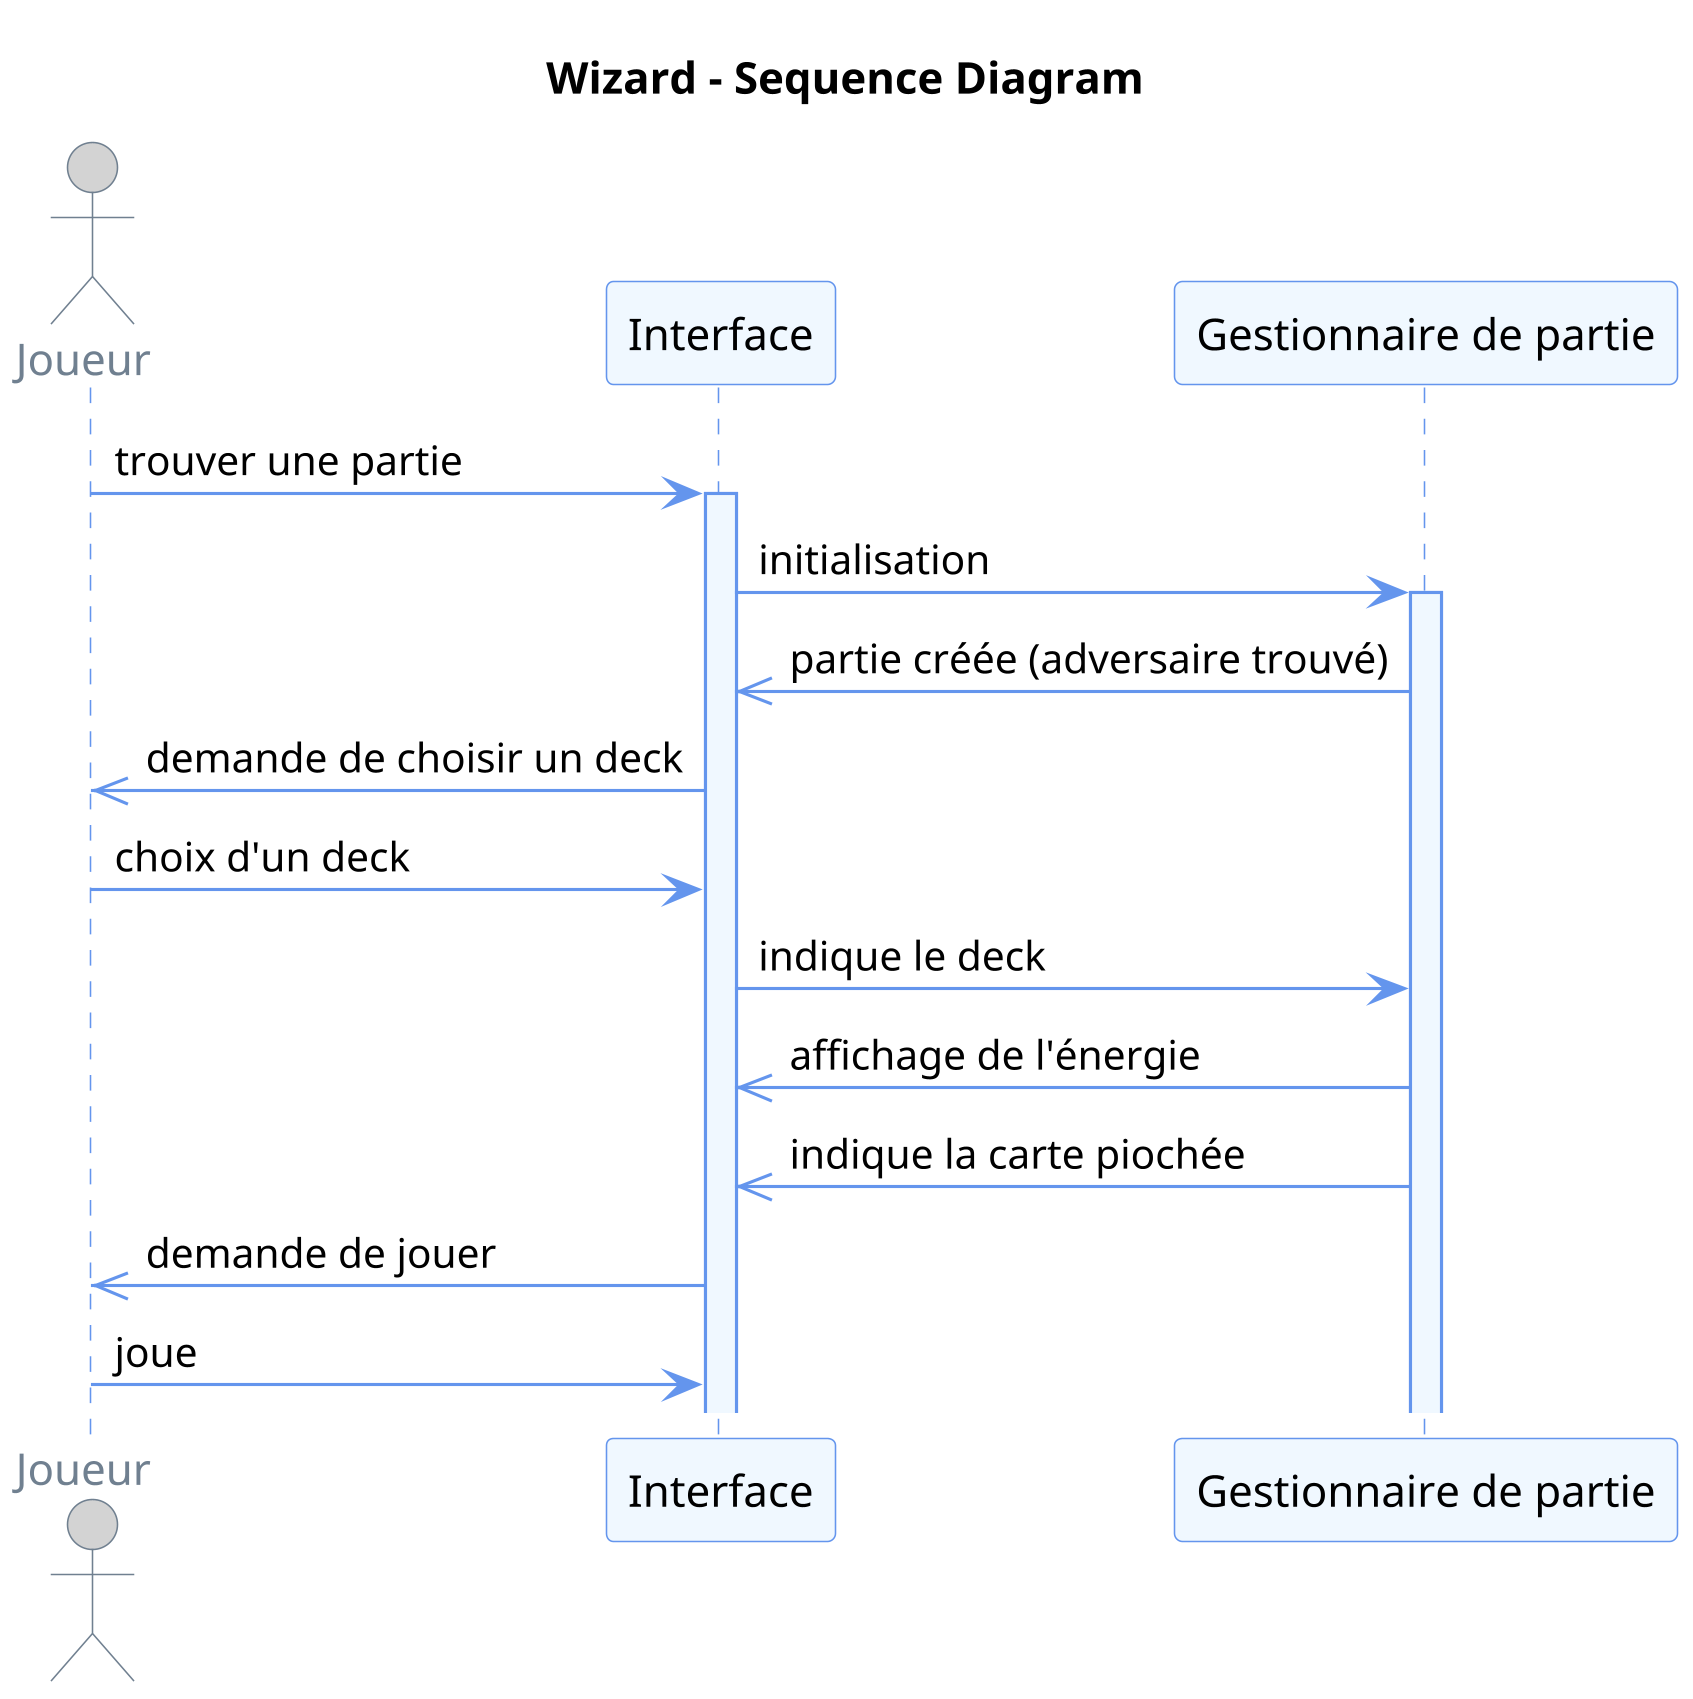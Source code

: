 @startuml

title Wizard - Sequence Diagram

'pas d'ombre
skinparam shadowing false

skinparam dpi 300

skinparam sequence {
  ArrowColor CornflowerBlue
  LifeLineBorderColor CornflowerBlue
  LifeLineBackgroundColor AliceBlue
  
  ParticipantBorderColor CornflowerBlue
  ParticipantBackgroundColor AliceBlue
  
  ActorBackgroundColor LightGray
  ActorFontColor SlateGray
  actorBorderColor SlateGray
}

actor Joueur
participant "Interface" as I
participant "Gestionnaire de partie" as G

Joueur -> I : trouver une partie
activate I

I -> G : initialisation
activate G

G ->> I : partie créée (adversaire trouvé)

I ->> Joueur : demande de choisir un deck

Joueur -> I : choix d'un deck

I -> G : indique le deck

G ->> I : affichage de l'énergie
G ->> I : indique la carte piochée

I ->> Joueur : demande de jouer

Joueur -> I : joue

@enduml